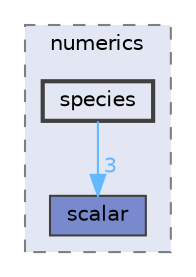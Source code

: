 digraph "SU2_CFD/include/numerics/species"
{
 // LATEX_PDF_SIZE
  bgcolor="transparent";
  edge [fontname=Helvetica,fontsize=10,labelfontname=Helvetica,labelfontsize=10];
  node [fontname=Helvetica,fontsize=10,shape=box,height=0.2,width=0.4];
  compound=true
  subgraph clusterdir_756791f5376667f4032d4a9f45c7494c {
    graph [ bgcolor="#e3e7f4", pencolor="grey50", label="numerics", fontname=Helvetica,fontsize=10 style="filled,dashed", URL="dir_756791f5376667f4032d4a9f45c7494c.html",tooltip=""]
  dir_df71765b1aee806f42cd677f7b22aec8 [label="scalar", fillcolor="#788acd", color="grey25", style="filled", URL="dir_df71765b1aee806f42cd677f7b22aec8.html",tooltip=""];
  dir_d19c092bb5cb53aaa5e99f6fe0bea9ab [label="species", fillcolor="#e3e7f4", color="grey25", style="filled,bold", URL="dir_d19c092bb5cb53aaa5e99f6fe0bea9ab.html",tooltip=""];
  }
  dir_d19c092bb5cb53aaa5e99f6fe0bea9ab->dir_df71765b1aee806f42cd677f7b22aec8 [headlabel="3", labeldistance=1.5 headhref="dir_000081_000077.html" href="dir_000081_000077.html" color="steelblue1" fontcolor="steelblue1"];
}
